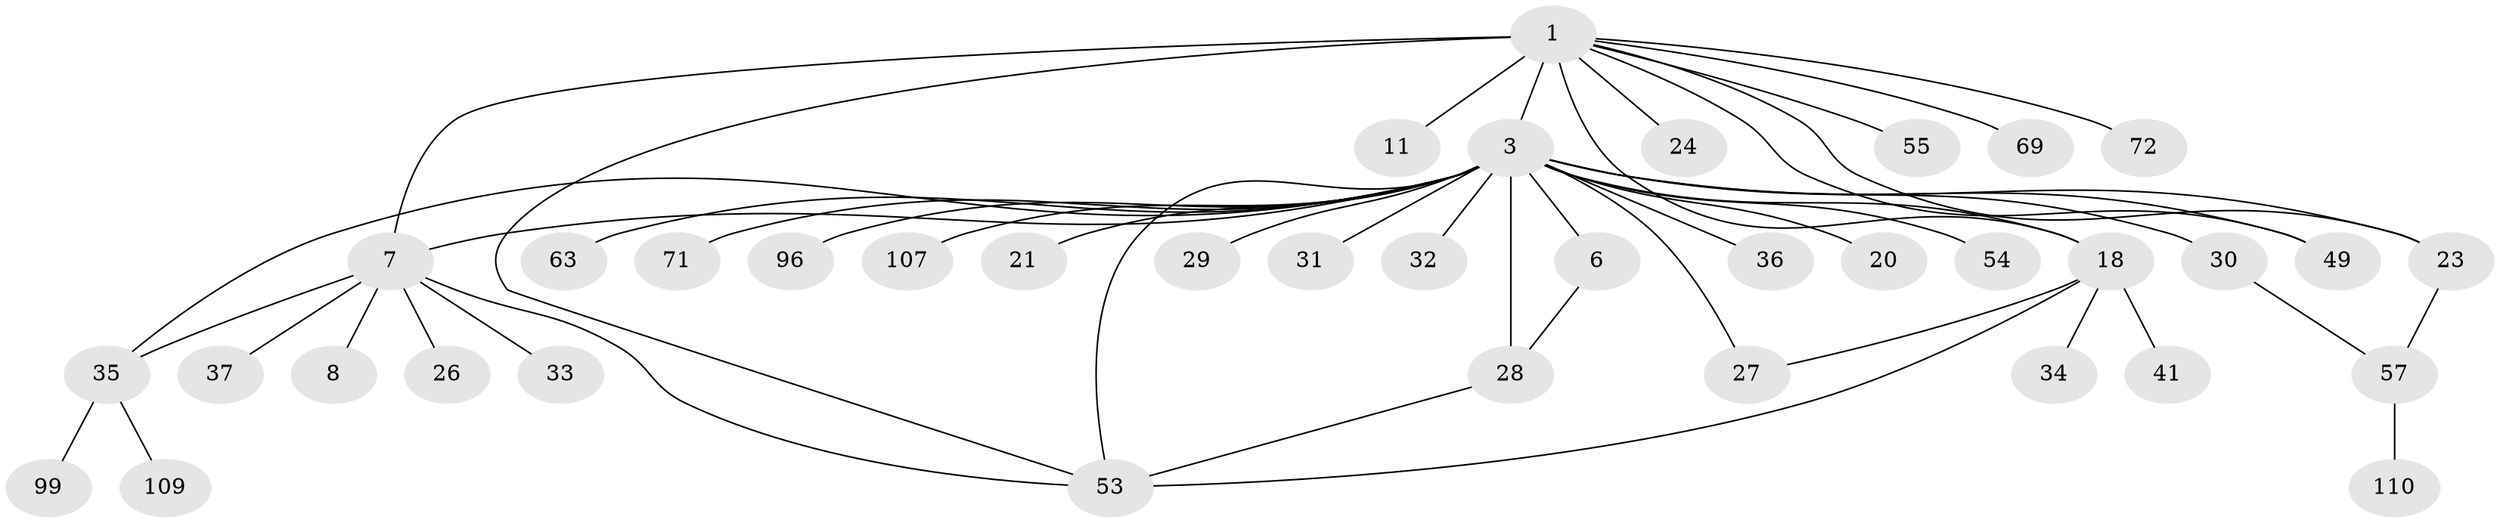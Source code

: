 // original degree distribution, {3: 0.1171875, 12: 0.0078125, 22: 0.0078125, 6: 0.0234375, 11: 0.015625, 1: 0.609375, 4: 0.0234375, 13: 0.0078125, 2: 0.1328125, 5: 0.0390625, 10: 0.0078125, 7: 0.0078125}
// Generated by graph-tools (version 1.1) at 2025/18/03/04/25 18:18:25]
// undirected, 38 vertices, 49 edges
graph export_dot {
graph [start="1"]
  node [color=gray90,style=filled];
  1 [super="+94+15+2"];
  3 [super="+14+22+10+66+42+4+102+76+104+75+97+118+38+58"];
  6 [super="+83+12"];
  7 [super="+40+9+45+103+114+115"];
  8;
  11;
  18 [super="+19+43+25+81+89+78+46"];
  20;
  21;
  23 [super="+91+64"];
  24;
  26 [super="+108"];
  27 [super="+120"];
  28 [super="+85+101+93+122+88"];
  29;
  30 [super="+128+39"];
  31;
  32;
  33;
  34 [super="+82"];
  35;
  36;
  37;
  41;
  49;
  53 [super="+77+86+56+59+65"];
  54 [super="+116"];
  55 [super="+79"];
  57;
  63;
  69;
  71;
  72 [super="+100"];
  96;
  99;
  107;
  109;
  110;
  1 -- 3 [weight=4];
  1 -- 69;
  1 -- 7;
  1 -- 72;
  1 -- 11;
  1 -- 49;
  1 -- 18;
  1 -- 53;
  1 -- 55;
  1 -- 23;
  1 -- 24;
  3 -- 6;
  3 -- 7;
  3 -- 18 [weight=4];
  3 -- 31;
  3 -- 49;
  3 -- 35 [weight=2];
  3 -- 27;
  3 -- 63;
  3 -- 29;
  3 -- 71;
  3 -- 32;
  3 -- 96;
  3 -- 36;
  3 -- 107;
  3 -- 20;
  3 -- 21;
  3 -- 53 [weight=2];
  3 -- 54;
  3 -- 28 [weight=2];
  3 -- 30;
  3 -- 23;
  6 -- 28;
  7 -- 8;
  7 -- 33;
  7 -- 37;
  7 -- 26;
  7 -- 53;
  7 -- 35;
  18 -- 34;
  18 -- 53;
  18 -- 41;
  18 -- 27;
  23 -- 57;
  28 -- 53;
  30 -- 57;
  35 -- 99;
  35 -- 109;
  57 -- 110;
}
